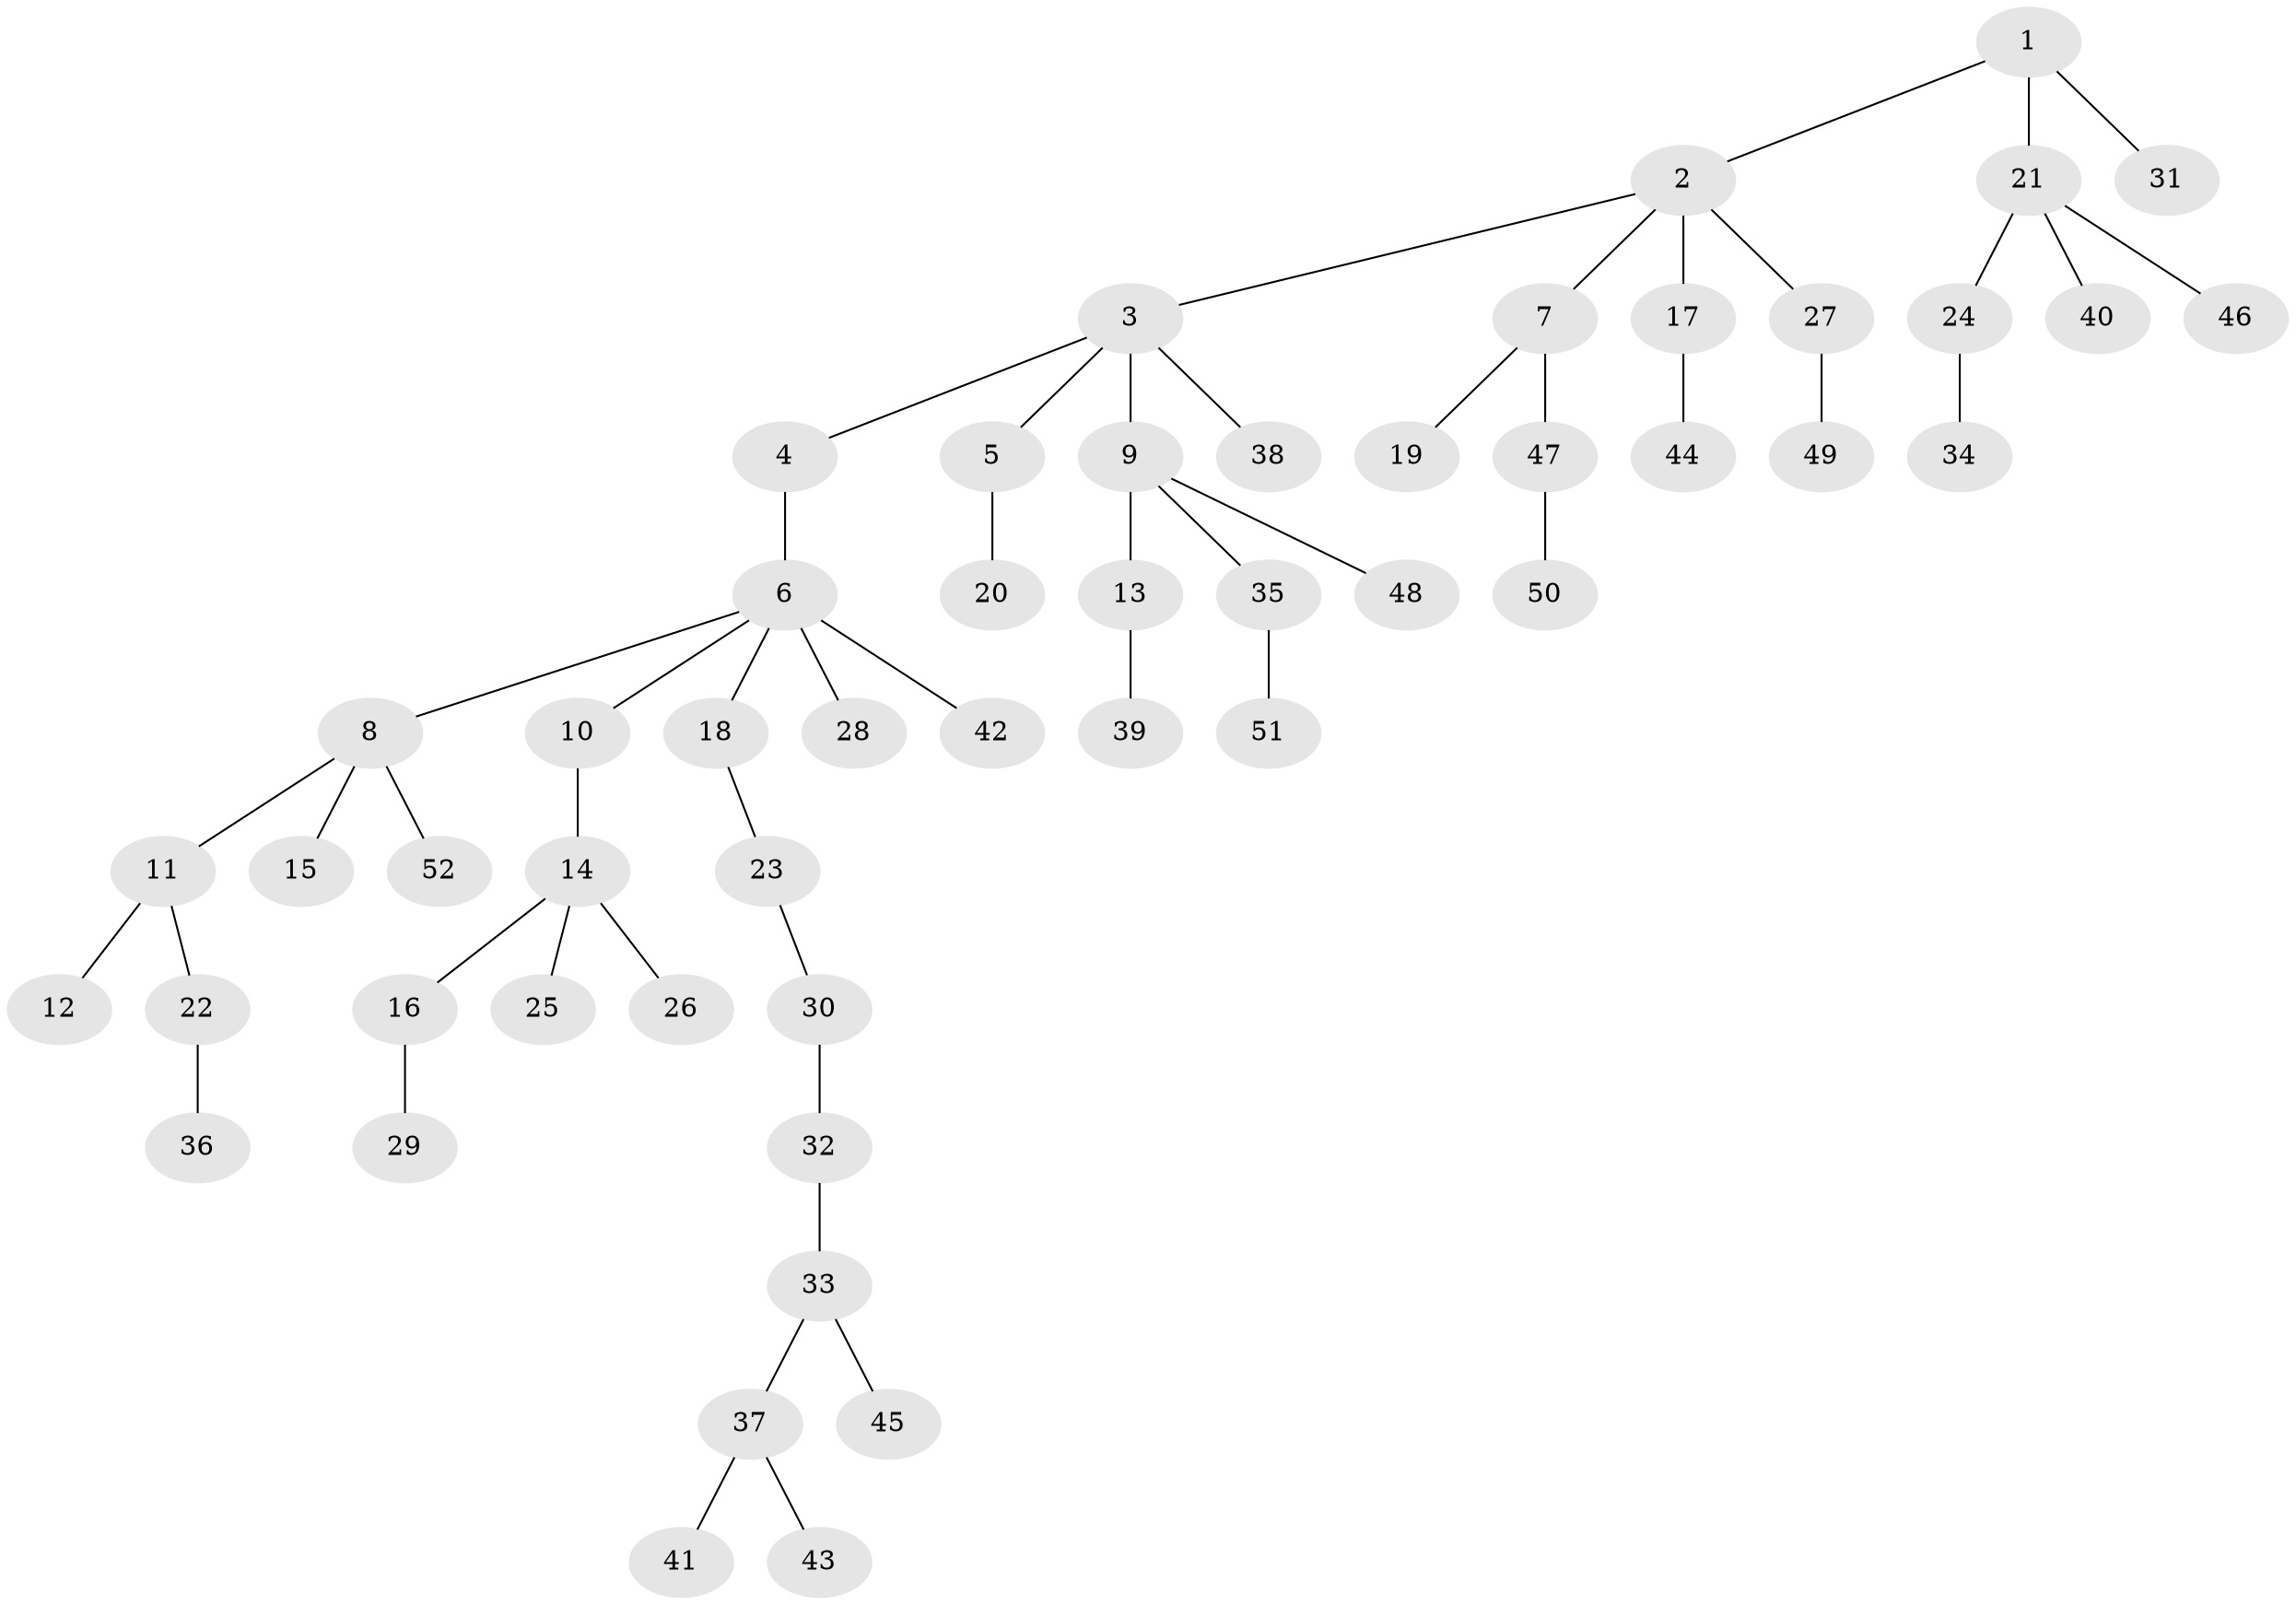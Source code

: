 // coarse degree distribution, {3: 0.06666666666666667, 1: 0.7333333333333333, 2: 0.13333333333333333, 10: 0.06666666666666667}
// Generated by graph-tools (version 1.1) at 2025/55/03/04/25 21:55:56]
// undirected, 52 vertices, 51 edges
graph export_dot {
graph [start="1"]
  node [color=gray90,style=filled];
  1;
  2;
  3;
  4;
  5;
  6;
  7;
  8;
  9;
  10;
  11;
  12;
  13;
  14;
  15;
  16;
  17;
  18;
  19;
  20;
  21;
  22;
  23;
  24;
  25;
  26;
  27;
  28;
  29;
  30;
  31;
  32;
  33;
  34;
  35;
  36;
  37;
  38;
  39;
  40;
  41;
  42;
  43;
  44;
  45;
  46;
  47;
  48;
  49;
  50;
  51;
  52;
  1 -- 2;
  1 -- 21;
  1 -- 31;
  2 -- 3;
  2 -- 7;
  2 -- 17;
  2 -- 27;
  3 -- 4;
  3 -- 5;
  3 -- 9;
  3 -- 38;
  4 -- 6;
  5 -- 20;
  6 -- 8;
  6 -- 10;
  6 -- 18;
  6 -- 28;
  6 -- 42;
  7 -- 19;
  7 -- 47;
  8 -- 11;
  8 -- 15;
  8 -- 52;
  9 -- 13;
  9 -- 35;
  9 -- 48;
  10 -- 14;
  11 -- 12;
  11 -- 22;
  13 -- 39;
  14 -- 16;
  14 -- 25;
  14 -- 26;
  16 -- 29;
  17 -- 44;
  18 -- 23;
  21 -- 24;
  21 -- 40;
  21 -- 46;
  22 -- 36;
  23 -- 30;
  24 -- 34;
  27 -- 49;
  30 -- 32;
  32 -- 33;
  33 -- 37;
  33 -- 45;
  35 -- 51;
  37 -- 41;
  37 -- 43;
  47 -- 50;
}
